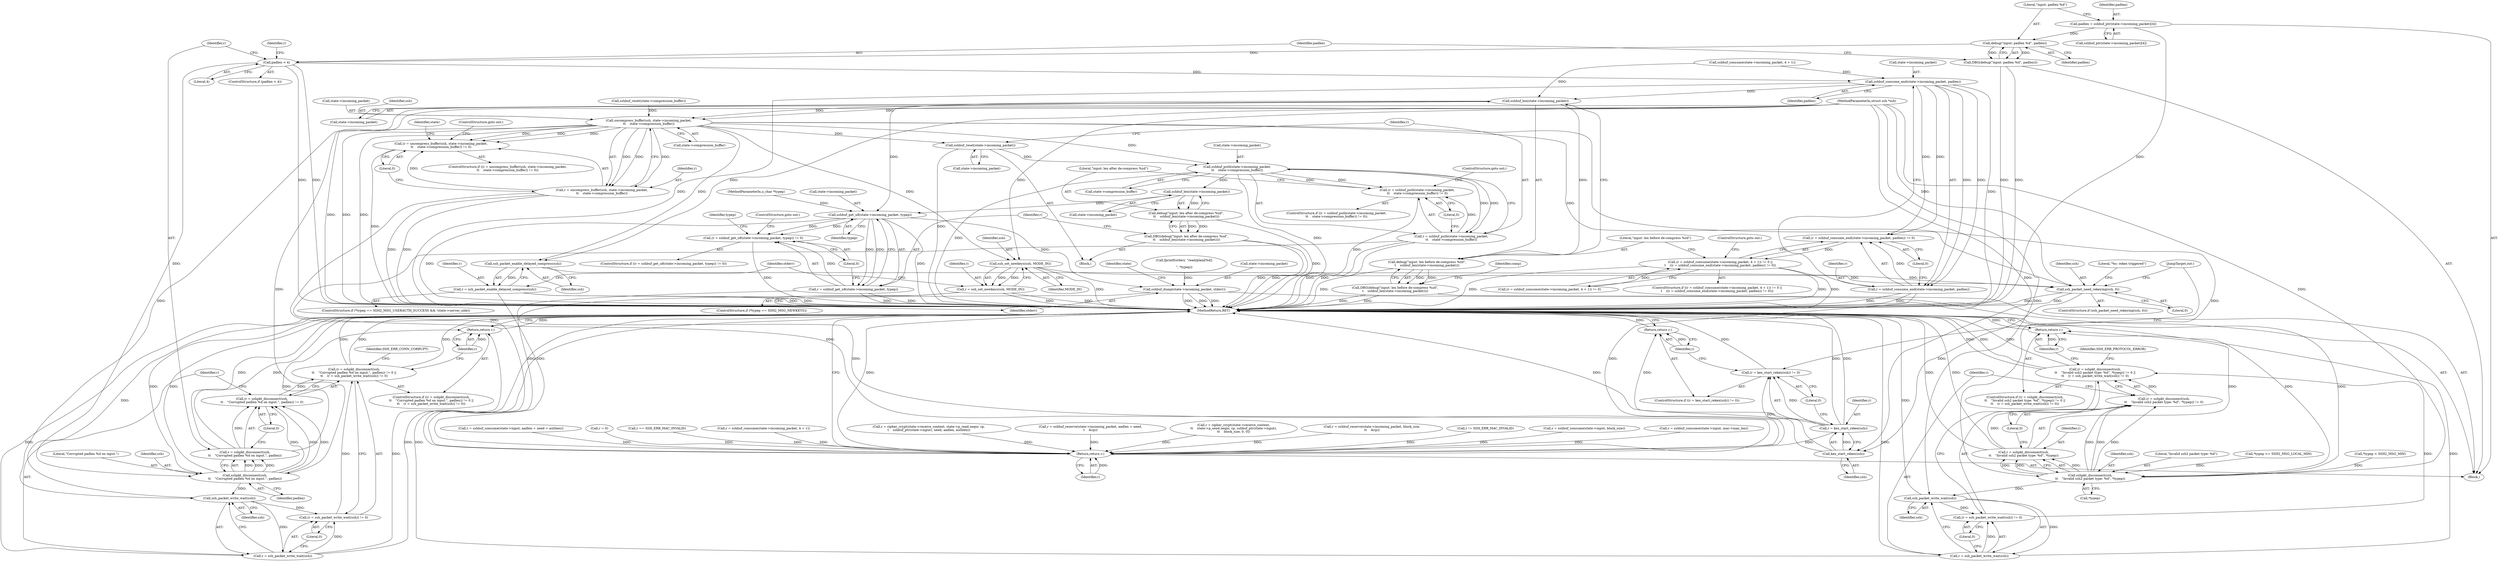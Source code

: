 digraph "1_mindrot_28652bca29046f62c7045e933e6b931de1d16737_0@array" {
"1000776" [label="(Call,padlen = sshbuf_ptr(state->incoming_packet)[4])"];
"1000785" [label="(Call,debug(\"input: padlen %d\", padlen))"];
"1000784" [label="(Call,DBG(debug(\"input: padlen %d\", padlen)))"];
"1000789" [label="(Call,padlen < 4)"];
"1000798" [label="(Call,sshpkt_disconnect(ssh,\n\t\t    \"Corrupted padlen %d on input.\", padlen))"];
"1000795" [label="(Call,(r = sshpkt_disconnect(ssh,\n\t\t    \"Corrupted padlen %d on input.\", padlen)) != 0)"];
"1000794" [label="(Call,(r = sshpkt_disconnect(ssh,\n\t\t    \"Corrupted padlen %d on input.\", padlen)) != 0 ||\n\t\t    (r = ssh_packet_write_wait(ssh)) != 0)"];
"1000796" [label="(Call,r = sshpkt_disconnect(ssh,\n\t\t    \"Corrupted padlen %d on input.\", padlen))"];
"1000809" [label="(Return,return r;)"];
"1000806" [label="(Call,ssh_packet_write_wait(ssh))"];
"1000803" [label="(Call,(r = ssh_packet_write_wait(ssh)) != 0)"];
"1000804" [label="(Call,r = ssh_packet_write_wait(ssh))"];
"1000829" [label="(Call,sshbuf_consume_end(state->incoming_packet, padlen))"];
"1000826" [label="(Call,(r = sshbuf_consume_end(state->incoming_packet, padlen)) != 0)"];
"1000814" [label="(Call,(r = sshbuf_consume(state->incoming_packet, 4 + 1)) != 0 ||\n\t    ((r = sshbuf_consume_end(state->incoming_packet, padlen)) != 0))"];
"1000827" [label="(Call,r = sshbuf_consume_end(state->incoming_packet, padlen))"];
"1001009" [label="(Return,return r;)"];
"1000839" [label="(Call,sshbuf_len(state->incoming_packet))"];
"1000837" [label="(Call,debug(\"input: len before de-compress %zd\",\n\t    sshbuf_len(state->incoming_packet)))"];
"1000836" [label="(Call,DBG(debug(\"input: len before de-compress %zd\",\n\t    sshbuf_len(state->incoming_packet))))"];
"1000858" [label="(Call,uncompress_buffer(ssh, state->incoming_packet,\n\t\t    state->compression_buffer))"];
"1000855" [label="(Call,(r = uncompress_buffer(ssh, state->incoming_packet,\n\t\t    state->compression_buffer)) != 0)"];
"1000856" [label="(Call,r = uncompress_buffer(ssh, state->incoming_packet,\n\t\t    state->compression_buffer))"];
"1000868" [label="(Call,sshbuf_reset(state->incoming_packet))"];
"1000876" [label="(Call,sshbuf_putb(state->incoming_packet,\n\t\t    state->compression_buffer))"];
"1000873" [label="(Call,(r = sshbuf_putb(state->incoming_packet,\n\t\t    state->compression_buffer)) != 0)"];
"1000874" [label="(Call,r = sshbuf_putb(state->incoming_packet,\n\t\t    state->compression_buffer))"];
"1000888" [label="(Call,sshbuf_len(state->incoming_packet))"];
"1000886" [label="(Call,debug(\"input: len after de-compress %zd\",\n\t\t    sshbuf_len(state->incoming_packet)))"];
"1000885" [label="(Call,DBG(debug(\"input: len after de-compress %zd\",\n\t\t    sshbuf_len(state->incoming_packet))))"];
"1000896" [label="(Call,sshbuf_get_u8(state->incoming_packet, typep))"];
"1000893" [label="(Call,(r = sshbuf_get_u8(state->incoming_packet, typep)) != 0)"];
"1000894" [label="(Call,r = sshbuf_get_u8(state->incoming_packet, typep))"];
"1000981" [label="(Call,sshbuf_dump(state->incoming_packet, stderr))"];
"1000927" [label="(Call,sshpkt_disconnect(ssh,\n\t\t    \"Invalid ssh2 packet type: %d\", *typep))"];
"1000924" [label="(Call,(r = sshpkt_disconnect(ssh,\n\t\t    \"Invalid ssh2 packet type: %d\", *typep)) != 0)"];
"1000923" [label="(Call,(r = sshpkt_disconnect(ssh,\n\t\t    \"Invalid ssh2 packet type: %d\", *typep)) != 0 ||\n\t\t    (r = ssh_packet_write_wait(ssh)) != 0)"];
"1000925" [label="(Call,r = sshpkt_disconnect(ssh,\n\t\t    \"Invalid ssh2 packet type: %d\", *typep))"];
"1000939" [label="(Return,return r;)"];
"1000936" [label="(Call,ssh_packet_write_wait(ssh))"];
"1000933" [label="(Call,(r = ssh_packet_write_wait(ssh)) != 0)"];
"1000934" [label="(Call,r = ssh_packet_write_wait(ssh))"];
"1000954" [label="(Call,ssh_set_newkeys(ssh, MODE_IN))"];
"1000952" [label="(Call,r = ssh_set_newkeys(ssh, MODE_IN))"];
"1000992" [label="(Call,ssh_packet_need_rekeying(ssh, 0))"];
"1001003" [label="(Call,kex_start_rekex(ssh))"];
"1001000" [label="(Call,(r = kex_start_rekex(ssh)) != 0)"];
"1001001" [label="(Call,r = kex_start_rekex(ssh))"];
"1001006" [label="(Return,return r;)"];
"1000970" [label="(Call,ssh_packet_enable_delayed_compress(ssh))"];
"1000968" [label="(Call,r = ssh_packet_enable_delayed_compress(ssh))"];
"1000830" [label="(Call,state->incoming_packet)"];
"1000923" [label="(Call,(r = sshpkt_disconnect(ssh,\n\t\t    \"Invalid ssh2 packet type: %d\", *typep)) != 0 ||\n\t\t    (r = ssh_packet_write_wait(ssh)) != 0)"];
"1000799" [label="(Identifier,ssh)"];
"1000913" [label="(Call,*typep < SSH2_MSG_MIN)"];
"1000858" [label="(Call,uncompress_buffer(ssh, state->incoming_packet,\n\t\t    state->compression_buffer))"];
"1000856" [label="(Call,r = uncompress_buffer(ssh, state->incoming_packet,\n\t\t    state->compression_buffer))"];
"1000897" [label="(Call,state->incoming_packet)"];
"1000976" [label="(Call,fprintf(stderr, \"read/plain[%d]:\r\n\", *typep))"];
"1000837" [label="(Call,debug(\"input: len before de-compress %zd\",\n\t    sshbuf_len(state->incoming_packet)))"];
"1000939" [label="(Return,return r;)"];
"1000836" [label="(Call,DBG(debug(\"input: len before de-compress %zd\",\n\t    sshbuf_len(state->incoming_packet))))"];
"1000895" [label="(Identifier,r)"];
"1000435" [label="(Call,r = sshbuf_consume(state->input, block_size))"];
"1000970" [label="(Call,ssh_packet_enable_delayed_compress(ssh))"];
"1000999" [label="(ControlStructure,if ((r = kex_start_rekex(ssh)) != 0))"];
"1000889" [label="(Call,state->incoming_packet)"];
"1000873" [label="(Call,(r = sshbuf_putb(state->incoming_packet,\n\t\t    state->compression_buffer)) != 0)"];
"1000934" [label="(Call,r = ssh_packet_write_wait(ssh))"];
"1000814" [label="(Call,(r = sshbuf_consume(state->incoming_packet, 4 + 1)) != 0 ||\n\t    ((r = sshbuf_consume_end(state->incoming_packet, padlen)) != 0))"];
"1000797" [label="(Identifier,r)"];
"1000776" [label="(Call,padlen = sshbuf_ptr(state->incoming_packet)[4])"];
"1001011" [label="(MethodReturn,RET)"];
"1000786" [label="(Literal,\"input: padlen %d\")"];
"1000992" [label="(Call,ssh_packet_need_rekeying(ssh, 0))"];
"1000700" [label="(Call,r = sshbuf_consume(state->input, mac->mac_len))"];
"1000777" [label="(Identifier,padlen)"];
"1000906" [label="(Identifier,typep)"];
"1000840" [label="(Call,state->incoming_packet)"];
"1000787" [label="(Identifier,padlen)"];
"1000936" [label="(Call,ssh_packet_write_wait(ssh))"];
"1000955" [label="(Identifier,ssh)"];
"1000893" [label="(Call,(r = sshbuf_get_u8(state->incoming_packet, typep)) != 0)"];
"1000614" [label="(Call,r = sshbuf_consume(state->input, aadlen + need + authlen))"];
"1000791" [label="(Literal,4)"];
"1000855" [label="(Call,(r = uncompress_buffer(ssh, state->incoming_packet,\n\t\t    state->compression_buffer)) != 0)"];
"1000883" [label="(Literal,0)"];
"1000982" [label="(Call,state->incoming_packet)"];
"1000788" [label="(ControlStructure,if (padlen < 4))"];
"1001010" [label="(Identifier,r)"];
"1000118" [label="(Block,)"];
"1000803" [label="(Call,(r = ssh_packet_write_wait(ssh)) != 0)"];
"1001006" [label="(Return,return r;)"];
"1000796" [label="(Call,r = sshpkt_disconnect(ssh,\n\t\t    \"Corrupted padlen %d on input.\", padlen))"];
"1000902" [label="(ControlStructure,goto out;)"];
"1000925" [label="(Call,r = sshpkt_disconnect(ssh,\n\t\t    \"Invalid ssh2 packet type: %d\", *typep))"];
"1000793" [label="(ControlStructure,if ((r = sshpkt_disconnect(ssh,\n\t\t    \"Corrupted padlen %d on input.\", padlen)) != 0 ||\n\t\t    (r = ssh_packet_write_wait(ssh)) != 0))"];
"1000790" [label="(Identifier,padlen)"];
"1000801" [label="(Identifier,padlen)"];
"1000784" [label="(Call,DBG(debug(\"input: padlen %d\", padlen)))"];
"1000877" [label="(Call,state->incoming_packet)"];
"1000794" [label="(Call,(r = sshpkt_disconnect(ssh,\n\t\t    \"Corrupted padlen %d on input.\", padlen)) != 0 ||\n\t\t    (r = ssh_packet_write_wait(ssh)) != 0)"];
"1000813" [label="(ControlStructure,if ((r = sshbuf_consume(state->incoming_packet, 4 + 1)) != 0 ||\n\t    ((r = sshbuf_consume_end(state->incoming_packet, padlen)) != 0)))"];
"1000973" [label="(Call,r = 0)"];
"1001004" [label="(Identifier,ssh)"];
"1000981" [label="(Call,sshbuf_dump(state->incoming_packet, stderr))"];
"1000928" [label="(Identifier,ssh)"];
"1000952" [label="(Call,r = ssh_set_newkeys(ssh, MODE_IN))"];
"1000827" [label="(Call,r = sshbuf_consume_end(state->incoming_packet, padlen))"];
"1000568" [label="(Call,r == SSH_ERR_MAC_INVALID)"];
"1000115" [label="(MethodParameterIn,struct ssh *ssh)"];
"1000867" [label="(ControlStructure,goto out;)"];
"1000947" [label="(ControlStructure,if (*typep == SSH2_MSG_NEWKEYS))"];
"1000969" [label="(Identifier,r)"];
"1000818" [label="(Call,sshbuf_consume(state->incoming_packet, 4 + 1))"];
"1000807" [label="(Identifier,ssh)"];
"1000875" [label="(Identifier,r)"];
"1000778" [label="(Call,sshbuf_ptr(state->incoming_packet)[4])"];
"1000880" [label="(Call,state->compression_buffer)"];
"1000808" [label="(Literal,0)"];
"1001008" [label="(JumpTarget,out:)"];
"1000839" [label="(Call,sshbuf_len(state->incoming_packet))"];
"1000869" [label="(Call,state->incoming_packet)"];
"1000116" [label="(MethodParameterIn,u_char *typep)"];
"1000868" [label="(Call,sshbuf_reset(state->incoming_packet))"];
"1000812" [label="(Identifier,SSH_ERR_CONN_CORRUPT)"];
"1000942" [label="(Identifier,SSH_ERR_PROTOCOL_ERROR)"];
"1000991" [label="(ControlStructure,if (ssh_packet_need_rekeying(ssh, 0)))"];
"1000850" [label="(Call,sshbuf_reset(state->compression_buffer))"];
"1000894" [label="(Call,r = sshbuf_get_u8(state->incoming_packet, typep))"];
"1000826" [label="(Call,(r = sshbuf_consume_end(state->incoming_packet, padlen)) != 0)"];
"1000834" [label="(Literal,0)"];
"1001003" [label="(Call,kex_start_rekex(ssh))"];
"1000953" [label="(Identifier,r)"];
"1000795" [label="(Call,(r = sshpkt_disconnect(ssh,\n\t\t    \"Corrupted padlen %d on input.\", padlen)) != 0)"];
"1000985" [label="(Identifier,stderr)"];
"1000885" [label="(Call,DBG(debug(\"input: len after de-compress %zd\",\n\t\t    sshbuf_len(state->incoming_packet))))"];
"1000816" [label="(Call,r = sshbuf_consume(state->incoming_packet, 4 + 1))"];
"1000968" [label="(Call,r = ssh_packet_enable_delayed_compress(ssh))"];
"1000835" [label="(ControlStructure,goto out;)"];
"1000591" [label="(Call,r = cipher_crypt(state->receive_context, state->p_read.seqnr, cp,\n\t    sshbuf_ptr(state->input), need, aadlen, authlen))"];
"1000815" [label="(Call,(r = sshbuf_consume(state->incoming_packet, 4 + 1)) != 0)"];
"1000860" [label="(Call,state->incoming_packet)"];
"1000876" [label="(Call,sshbuf_putb(state->incoming_packet,\n\t\t    state->compression_buffer))"];
"1000805" [label="(Identifier,r)"];
"1000870" [label="(Identifier,state)"];
"1000935" [label="(Identifier,r)"];
"1000988" [label="(Identifier,state)"];
"1000938" [label="(Literal,0)"];
"1001009" [label="(Return,return r;)"];
"1000576" [label="(Call,r = sshbuf_reserve(state->incoming_packet, aadlen + need,\n\t    &cp))"];
"1000809" [label="(Return,return r;)"];
"1000888" [label="(Call,sshbuf_len(state->incoming_packet))"];
"1000804" [label="(Call,r = ssh_packet_write_wait(ssh))"];
"1000802" [label="(Literal,0)"];
"1000930" [label="(Call,*typep)"];
"1001000" [label="(Call,(r = kex_start_rekex(ssh)) != 0)"];
"1000937" [label="(Identifier,ssh)"];
"1000956" [label="(Identifier,MODE_IN)"];
"1000854" [label="(ControlStructure,if ((r = uncompress_buffer(ssh, state->incoming_packet,\n\t\t    state->compression_buffer)) != 0))"];
"1000817" [label="(Identifier,r)"];
"1000929" [label="(Literal,\"Invalid ssh2 packet type: %d\")"];
"1001001" [label="(Call,r = kex_start_rekex(ssh))"];
"1000977" [label="(Identifier,stderr)"];
"1000833" [label="(Identifier,padlen)"];
"1000360" [label="(Call,r = cipher_crypt(state->receive_context,\n\t\t    state->p_send.seqnr, cp, sshbuf_ptr(state->input),\n\t\t    block_size, 0, 0))"];
"1000884" [label="(ControlStructure,goto out;)"];
"1000347" [label="(Call,r = sshbuf_reserve(state->incoming_packet, block_size,\n\t\t    &cp))"];
"1000994" [label="(Literal,0)"];
"1000859" [label="(Identifier,ssh)"];
"1000886" [label="(Call,debug(\"input: len after de-compress %zd\",\n\t\t    sshbuf_len(state->incoming_packet)))"];
"1000866" [label="(Literal,0)"];
"1000872" [label="(ControlStructure,if ((r = sshbuf_putb(state->incoming_packet,\n\t\t    state->compression_buffer)) != 0))"];
"1000924" [label="(Call,(r = sshpkt_disconnect(ssh,\n\t\t    \"Invalid ssh2 packet type: %d\", *typep)) != 0)"];
"1000926" [label="(Identifier,r)"];
"1000933" [label="(Call,(r = ssh_packet_write_wait(ssh)) != 0)"];
"1000849" [label="(Block,)"];
"1000789" [label="(Call,padlen < 4)"];
"1000863" [label="(Call,state->compression_buffer)"];
"1001007" [label="(Identifier,r)"];
"1000874" [label="(Call,r = sshbuf_putb(state->incoming_packet,\n\t\t    state->compression_buffer))"];
"1000845" [label="(Identifier,comp)"];
"1000800" [label="(Literal,\"Corrupted padlen %d on input.\")"];
"1000829" [label="(Call,sshbuf_consume_end(state->incoming_packet, padlen))"];
"1000838" [label="(Literal,\"input: len before de-compress %zd\")"];
"1001005" [label="(Literal,0)"];
"1000810" [label="(Identifier,r)"];
"1000940" [label="(Identifier,r)"];
"1000887" [label="(Literal,\"input: len after de-compress %zd\")"];
"1000798" [label="(Call,sshpkt_disconnect(ssh,\n\t\t    \"Corrupted padlen %d on input.\", padlen))"];
"1000917" [label="(Call,*typep >= SSH2_MSG_LOCAL_MIN)"];
"1000785" [label="(Call,debug(\"input: padlen %d\", padlen))"];
"1000806" [label="(Call,ssh_packet_write_wait(ssh))"];
"1000971" [label="(Identifier,ssh)"];
"1000900" [label="(Identifier,typep)"];
"1000922" [label="(ControlStructure,if ((r = sshpkt_disconnect(ssh,\n\t\t    \"Invalid ssh2 packet type: %d\", *typep)) != 0 ||\n\t\t    (r = ssh_packet_write_wait(ssh)) != 0))"];
"1000993" [label="(Identifier,ssh)"];
"1000997" [label="(Literal,\"%s: rekex triggered\")"];
"1000892" [label="(ControlStructure,if ((r = sshbuf_get_u8(state->incoming_packet, typep)) != 0))"];
"1000828" [label="(Identifier,r)"];
"1000932" [label="(Literal,0)"];
"1001002" [label="(Identifier,r)"];
"1000927" [label="(Call,sshpkt_disconnect(ssh,\n\t\t    \"Invalid ssh2 packet type: %d\", *typep))"];
"1000954" [label="(Call,ssh_set_newkeys(ssh, MODE_IN))"];
"1000958" [label="(ControlStructure,if (*typep == SSH2_MSG_USERAUTH_SUCCESS && !state->server_side))"];
"1000901" [label="(Literal,0)"];
"1000896" [label="(Call,sshbuf_get_u8(state->incoming_packet, typep))"];
"1000666" [label="(Call,r != SSH_ERR_MAC_INVALID)"];
"1000857" [label="(Identifier,r)"];
"1000776" -> "1000118"  [label="AST: "];
"1000776" -> "1000778"  [label="CFG: "];
"1000777" -> "1000776"  [label="AST: "];
"1000778" -> "1000776"  [label="AST: "];
"1000786" -> "1000776"  [label="CFG: "];
"1000776" -> "1001011"  [label="DDG: "];
"1000776" -> "1000785"  [label="DDG: "];
"1000785" -> "1000784"  [label="AST: "];
"1000785" -> "1000787"  [label="CFG: "];
"1000786" -> "1000785"  [label="AST: "];
"1000787" -> "1000785"  [label="AST: "];
"1000784" -> "1000785"  [label="CFG: "];
"1000785" -> "1000784"  [label="DDG: "];
"1000785" -> "1000784"  [label="DDG: "];
"1000785" -> "1000789"  [label="DDG: "];
"1000784" -> "1000118"  [label="AST: "];
"1000790" -> "1000784"  [label="CFG: "];
"1000784" -> "1001011"  [label="DDG: "];
"1000784" -> "1001011"  [label="DDG: "];
"1000789" -> "1000788"  [label="AST: "];
"1000789" -> "1000791"  [label="CFG: "];
"1000790" -> "1000789"  [label="AST: "];
"1000791" -> "1000789"  [label="AST: "];
"1000797" -> "1000789"  [label="CFG: "];
"1000817" -> "1000789"  [label="CFG: "];
"1000789" -> "1001011"  [label="DDG: "];
"1000789" -> "1001011"  [label="DDG: "];
"1000789" -> "1000798"  [label="DDG: "];
"1000789" -> "1000829"  [label="DDG: "];
"1000798" -> "1000796"  [label="AST: "];
"1000798" -> "1000801"  [label="CFG: "];
"1000799" -> "1000798"  [label="AST: "];
"1000800" -> "1000798"  [label="AST: "];
"1000801" -> "1000798"  [label="AST: "];
"1000796" -> "1000798"  [label="CFG: "];
"1000798" -> "1001011"  [label="DDG: "];
"1000798" -> "1001011"  [label="DDG: "];
"1000798" -> "1000795"  [label="DDG: "];
"1000798" -> "1000795"  [label="DDG: "];
"1000798" -> "1000795"  [label="DDG: "];
"1000798" -> "1000796"  [label="DDG: "];
"1000798" -> "1000796"  [label="DDG: "];
"1000798" -> "1000796"  [label="DDG: "];
"1000115" -> "1000798"  [label="DDG: "];
"1000798" -> "1000806"  [label="DDG: "];
"1000795" -> "1000794"  [label="AST: "];
"1000795" -> "1000802"  [label="CFG: "];
"1000796" -> "1000795"  [label="AST: "];
"1000802" -> "1000795"  [label="AST: "];
"1000805" -> "1000795"  [label="CFG: "];
"1000794" -> "1000795"  [label="CFG: "];
"1000795" -> "1000794"  [label="DDG: "];
"1000796" -> "1000795"  [label="DDG: "];
"1000794" -> "1000793"  [label="AST: "];
"1000794" -> "1000803"  [label="CFG: "];
"1000803" -> "1000794"  [label="AST: "];
"1000810" -> "1000794"  [label="CFG: "];
"1000812" -> "1000794"  [label="CFG: "];
"1000794" -> "1001011"  [label="DDG: "];
"1000794" -> "1001011"  [label="DDG: "];
"1000794" -> "1001011"  [label="DDG: "];
"1000803" -> "1000794"  [label="DDG: "];
"1000797" -> "1000796"  [label="AST: "];
"1000802" -> "1000796"  [label="CFG: "];
"1000796" -> "1001011"  [label="DDG: "];
"1000796" -> "1001011"  [label="DDG: "];
"1000796" -> "1000809"  [label="DDG: "];
"1000809" -> "1000793"  [label="AST: "];
"1000809" -> "1000810"  [label="CFG: "];
"1000810" -> "1000809"  [label="AST: "];
"1001011" -> "1000809"  [label="CFG: "];
"1000809" -> "1001011"  [label="DDG: "];
"1000810" -> "1000809"  [label="DDG: "];
"1000804" -> "1000809"  [label="DDG: "];
"1000806" -> "1000804"  [label="AST: "];
"1000806" -> "1000807"  [label="CFG: "];
"1000807" -> "1000806"  [label="AST: "];
"1000804" -> "1000806"  [label="CFG: "];
"1000806" -> "1001011"  [label="DDG: "];
"1000806" -> "1000803"  [label="DDG: "];
"1000806" -> "1000804"  [label="DDG: "];
"1000115" -> "1000806"  [label="DDG: "];
"1000803" -> "1000808"  [label="CFG: "];
"1000804" -> "1000803"  [label="AST: "];
"1000808" -> "1000803"  [label="AST: "];
"1000804" -> "1000803"  [label="DDG: "];
"1000805" -> "1000804"  [label="AST: "];
"1000808" -> "1000804"  [label="CFG: "];
"1000804" -> "1001011"  [label="DDG: "];
"1000804" -> "1001011"  [label="DDG: "];
"1000829" -> "1000827"  [label="AST: "];
"1000829" -> "1000833"  [label="CFG: "];
"1000830" -> "1000829"  [label="AST: "];
"1000833" -> "1000829"  [label="AST: "];
"1000827" -> "1000829"  [label="CFG: "];
"1000829" -> "1001011"  [label="DDG: "];
"1000829" -> "1001011"  [label="DDG: "];
"1000829" -> "1000826"  [label="DDG: "];
"1000829" -> "1000826"  [label="DDG: "];
"1000829" -> "1000827"  [label="DDG: "];
"1000829" -> "1000827"  [label="DDG: "];
"1000818" -> "1000829"  [label="DDG: "];
"1000829" -> "1000839"  [label="DDG: "];
"1000826" -> "1000814"  [label="AST: "];
"1000826" -> "1000834"  [label="CFG: "];
"1000827" -> "1000826"  [label="AST: "];
"1000834" -> "1000826"  [label="AST: "];
"1000814" -> "1000826"  [label="CFG: "];
"1000826" -> "1000814"  [label="DDG: "];
"1000827" -> "1000826"  [label="DDG: "];
"1000814" -> "1000813"  [label="AST: "];
"1000814" -> "1000815"  [label="CFG: "];
"1000815" -> "1000814"  [label="AST: "];
"1000835" -> "1000814"  [label="CFG: "];
"1000838" -> "1000814"  [label="CFG: "];
"1000814" -> "1001011"  [label="DDG: "];
"1000814" -> "1001011"  [label="DDG: "];
"1000814" -> "1001011"  [label="DDG: "];
"1000815" -> "1000814"  [label="DDG: "];
"1000828" -> "1000827"  [label="AST: "];
"1000834" -> "1000827"  [label="CFG: "];
"1000827" -> "1001011"  [label="DDG: "];
"1000827" -> "1001011"  [label="DDG: "];
"1000827" -> "1001009"  [label="DDG: "];
"1001009" -> "1000118"  [label="AST: "];
"1001009" -> "1001010"  [label="CFG: "];
"1001010" -> "1001009"  [label="AST: "];
"1001011" -> "1001009"  [label="CFG: "];
"1001009" -> "1001011"  [label="DDG: "];
"1001010" -> "1001009"  [label="DDG: "];
"1000856" -> "1001009"  [label="DDG: "];
"1000952" -> "1001009"  [label="DDG: "];
"1000568" -> "1001009"  [label="DDG: "];
"1000968" -> "1001009"  [label="DDG: "];
"1000816" -> "1001009"  [label="DDG: "];
"1000614" -> "1001009"  [label="DDG: "];
"1001001" -> "1001009"  [label="DDG: "];
"1000874" -> "1001009"  [label="DDG: "];
"1000666" -> "1001009"  [label="DDG: "];
"1000435" -> "1001009"  [label="DDG: "];
"1000360" -> "1001009"  [label="DDG: "];
"1000576" -> "1001009"  [label="DDG: "];
"1000894" -> "1001009"  [label="DDG: "];
"1000973" -> "1001009"  [label="DDG: "];
"1000700" -> "1001009"  [label="DDG: "];
"1000347" -> "1001009"  [label="DDG: "];
"1000591" -> "1001009"  [label="DDG: "];
"1000839" -> "1000837"  [label="AST: "];
"1000839" -> "1000840"  [label="CFG: "];
"1000840" -> "1000839"  [label="AST: "];
"1000837" -> "1000839"  [label="CFG: "];
"1000839" -> "1000837"  [label="DDG: "];
"1000818" -> "1000839"  [label="DDG: "];
"1000839" -> "1000858"  [label="DDG: "];
"1000839" -> "1000896"  [label="DDG: "];
"1000837" -> "1000836"  [label="AST: "];
"1000838" -> "1000837"  [label="AST: "];
"1000836" -> "1000837"  [label="CFG: "];
"1000837" -> "1001011"  [label="DDG: "];
"1000837" -> "1000836"  [label="DDG: "];
"1000837" -> "1000836"  [label="DDG: "];
"1000836" -> "1000118"  [label="AST: "];
"1000845" -> "1000836"  [label="CFG: "];
"1000836" -> "1001011"  [label="DDG: "];
"1000836" -> "1001011"  [label="DDG: "];
"1000858" -> "1000856"  [label="AST: "];
"1000858" -> "1000863"  [label="CFG: "];
"1000859" -> "1000858"  [label="AST: "];
"1000860" -> "1000858"  [label="AST: "];
"1000863" -> "1000858"  [label="AST: "];
"1000856" -> "1000858"  [label="CFG: "];
"1000858" -> "1001011"  [label="DDG: "];
"1000858" -> "1001011"  [label="DDG: "];
"1000858" -> "1001011"  [label="DDG: "];
"1000858" -> "1000855"  [label="DDG: "];
"1000858" -> "1000855"  [label="DDG: "];
"1000858" -> "1000855"  [label="DDG: "];
"1000858" -> "1000856"  [label="DDG: "];
"1000858" -> "1000856"  [label="DDG: "];
"1000858" -> "1000856"  [label="DDG: "];
"1000115" -> "1000858"  [label="DDG: "];
"1000850" -> "1000858"  [label="DDG: "];
"1000858" -> "1000868"  [label="DDG: "];
"1000858" -> "1000876"  [label="DDG: "];
"1000858" -> "1000927"  [label="DDG: "];
"1000858" -> "1000954"  [label="DDG: "];
"1000858" -> "1000970"  [label="DDG: "];
"1000858" -> "1000992"  [label="DDG: "];
"1000855" -> "1000854"  [label="AST: "];
"1000855" -> "1000866"  [label="CFG: "];
"1000856" -> "1000855"  [label="AST: "];
"1000866" -> "1000855"  [label="AST: "];
"1000867" -> "1000855"  [label="CFG: "];
"1000870" -> "1000855"  [label="CFG: "];
"1000855" -> "1001011"  [label="DDG: "];
"1000856" -> "1000855"  [label="DDG: "];
"1000857" -> "1000856"  [label="AST: "];
"1000866" -> "1000856"  [label="CFG: "];
"1000856" -> "1001011"  [label="DDG: "];
"1000856" -> "1001011"  [label="DDG: "];
"1000868" -> "1000849"  [label="AST: "];
"1000868" -> "1000869"  [label="CFG: "];
"1000869" -> "1000868"  [label="AST: "];
"1000875" -> "1000868"  [label="CFG: "];
"1000868" -> "1001011"  [label="DDG: "];
"1000868" -> "1000876"  [label="DDG: "];
"1000876" -> "1000874"  [label="AST: "];
"1000876" -> "1000880"  [label="CFG: "];
"1000877" -> "1000876"  [label="AST: "];
"1000880" -> "1000876"  [label="AST: "];
"1000874" -> "1000876"  [label="CFG: "];
"1000876" -> "1001011"  [label="DDG: "];
"1000876" -> "1001011"  [label="DDG: "];
"1000876" -> "1000873"  [label="DDG: "];
"1000876" -> "1000873"  [label="DDG: "];
"1000876" -> "1000874"  [label="DDG: "];
"1000876" -> "1000874"  [label="DDG: "];
"1000876" -> "1000888"  [label="DDG: "];
"1000873" -> "1000872"  [label="AST: "];
"1000873" -> "1000883"  [label="CFG: "];
"1000874" -> "1000873"  [label="AST: "];
"1000883" -> "1000873"  [label="AST: "];
"1000884" -> "1000873"  [label="CFG: "];
"1000887" -> "1000873"  [label="CFG: "];
"1000873" -> "1001011"  [label="DDG: "];
"1000874" -> "1000873"  [label="DDG: "];
"1000875" -> "1000874"  [label="AST: "];
"1000883" -> "1000874"  [label="CFG: "];
"1000874" -> "1001011"  [label="DDG: "];
"1000874" -> "1001011"  [label="DDG: "];
"1000888" -> "1000886"  [label="AST: "];
"1000888" -> "1000889"  [label="CFG: "];
"1000889" -> "1000888"  [label="AST: "];
"1000886" -> "1000888"  [label="CFG: "];
"1000888" -> "1000886"  [label="DDG: "];
"1000888" -> "1000896"  [label="DDG: "];
"1000886" -> "1000885"  [label="AST: "];
"1000887" -> "1000886"  [label="AST: "];
"1000885" -> "1000886"  [label="CFG: "];
"1000886" -> "1001011"  [label="DDG: "];
"1000886" -> "1000885"  [label="DDG: "];
"1000886" -> "1000885"  [label="DDG: "];
"1000885" -> "1000849"  [label="AST: "];
"1000895" -> "1000885"  [label="CFG: "];
"1000885" -> "1001011"  [label="DDG: "];
"1000885" -> "1001011"  [label="DDG: "];
"1000896" -> "1000894"  [label="AST: "];
"1000896" -> "1000900"  [label="CFG: "];
"1000897" -> "1000896"  [label="AST: "];
"1000900" -> "1000896"  [label="AST: "];
"1000894" -> "1000896"  [label="CFG: "];
"1000896" -> "1001011"  [label="DDG: "];
"1000896" -> "1001011"  [label="DDG: "];
"1000896" -> "1000893"  [label="DDG: "];
"1000896" -> "1000893"  [label="DDG: "];
"1000896" -> "1000894"  [label="DDG: "];
"1000896" -> "1000894"  [label="DDG: "];
"1000116" -> "1000896"  [label="DDG: "];
"1000896" -> "1000981"  [label="DDG: "];
"1000893" -> "1000892"  [label="AST: "];
"1000893" -> "1000901"  [label="CFG: "];
"1000894" -> "1000893"  [label="AST: "];
"1000901" -> "1000893"  [label="AST: "];
"1000902" -> "1000893"  [label="CFG: "];
"1000906" -> "1000893"  [label="CFG: "];
"1000893" -> "1001011"  [label="DDG: "];
"1000894" -> "1000893"  [label="DDG: "];
"1000895" -> "1000894"  [label="AST: "];
"1000901" -> "1000894"  [label="CFG: "];
"1000894" -> "1001011"  [label="DDG: "];
"1000894" -> "1001011"  [label="DDG: "];
"1000981" -> "1000118"  [label="AST: "];
"1000981" -> "1000985"  [label="CFG: "];
"1000982" -> "1000981"  [label="AST: "];
"1000985" -> "1000981"  [label="AST: "];
"1000988" -> "1000981"  [label="CFG: "];
"1000981" -> "1001011"  [label="DDG: "];
"1000981" -> "1001011"  [label="DDG: "];
"1000981" -> "1001011"  [label="DDG: "];
"1000976" -> "1000981"  [label="DDG: "];
"1000927" -> "1000925"  [label="AST: "];
"1000927" -> "1000930"  [label="CFG: "];
"1000928" -> "1000927"  [label="AST: "];
"1000929" -> "1000927"  [label="AST: "];
"1000930" -> "1000927"  [label="AST: "];
"1000925" -> "1000927"  [label="CFG: "];
"1000927" -> "1001011"  [label="DDG: "];
"1000927" -> "1001011"  [label="DDG: "];
"1000927" -> "1000924"  [label="DDG: "];
"1000927" -> "1000924"  [label="DDG: "];
"1000927" -> "1000924"  [label="DDG: "];
"1000927" -> "1000925"  [label="DDG: "];
"1000927" -> "1000925"  [label="DDG: "];
"1000927" -> "1000925"  [label="DDG: "];
"1000115" -> "1000927"  [label="DDG: "];
"1000917" -> "1000927"  [label="DDG: "];
"1000913" -> "1000927"  [label="DDG: "];
"1000927" -> "1000936"  [label="DDG: "];
"1000924" -> "1000923"  [label="AST: "];
"1000924" -> "1000932"  [label="CFG: "];
"1000925" -> "1000924"  [label="AST: "];
"1000932" -> "1000924"  [label="AST: "];
"1000935" -> "1000924"  [label="CFG: "];
"1000923" -> "1000924"  [label="CFG: "];
"1000924" -> "1000923"  [label="DDG: "];
"1000925" -> "1000924"  [label="DDG: "];
"1000923" -> "1000922"  [label="AST: "];
"1000923" -> "1000933"  [label="CFG: "];
"1000933" -> "1000923"  [label="AST: "];
"1000940" -> "1000923"  [label="CFG: "];
"1000942" -> "1000923"  [label="CFG: "];
"1000923" -> "1001011"  [label="DDG: "];
"1000923" -> "1001011"  [label="DDG: "];
"1000923" -> "1001011"  [label="DDG: "];
"1000933" -> "1000923"  [label="DDG: "];
"1000926" -> "1000925"  [label="AST: "];
"1000932" -> "1000925"  [label="CFG: "];
"1000925" -> "1001011"  [label="DDG: "];
"1000925" -> "1001011"  [label="DDG: "];
"1000925" -> "1000939"  [label="DDG: "];
"1000939" -> "1000922"  [label="AST: "];
"1000939" -> "1000940"  [label="CFG: "];
"1000940" -> "1000939"  [label="AST: "];
"1001011" -> "1000939"  [label="CFG: "];
"1000939" -> "1001011"  [label="DDG: "];
"1000940" -> "1000939"  [label="DDG: "];
"1000934" -> "1000939"  [label="DDG: "];
"1000936" -> "1000934"  [label="AST: "];
"1000936" -> "1000937"  [label="CFG: "];
"1000937" -> "1000936"  [label="AST: "];
"1000934" -> "1000936"  [label="CFG: "];
"1000936" -> "1001011"  [label="DDG: "];
"1000936" -> "1000933"  [label="DDG: "];
"1000936" -> "1000934"  [label="DDG: "];
"1000115" -> "1000936"  [label="DDG: "];
"1000933" -> "1000938"  [label="CFG: "];
"1000934" -> "1000933"  [label="AST: "];
"1000938" -> "1000933"  [label="AST: "];
"1000934" -> "1000933"  [label="DDG: "];
"1000935" -> "1000934"  [label="AST: "];
"1000938" -> "1000934"  [label="CFG: "];
"1000934" -> "1001011"  [label="DDG: "];
"1000934" -> "1001011"  [label="DDG: "];
"1000954" -> "1000952"  [label="AST: "];
"1000954" -> "1000956"  [label="CFG: "];
"1000955" -> "1000954"  [label="AST: "];
"1000956" -> "1000954"  [label="AST: "];
"1000952" -> "1000954"  [label="CFG: "];
"1000954" -> "1001011"  [label="DDG: "];
"1000954" -> "1000952"  [label="DDG: "];
"1000954" -> "1000952"  [label="DDG: "];
"1000115" -> "1000954"  [label="DDG: "];
"1000954" -> "1000992"  [label="DDG: "];
"1000952" -> "1000947"  [label="AST: "];
"1000953" -> "1000952"  [label="AST: "];
"1000977" -> "1000952"  [label="CFG: "];
"1000952" -> "1001011"  [label="DDG: "];
"1000952" -> "1001011"  [label="DDG: "];
"1000992" -> "1000991"  [label="AST: "];
"1000992" -> "1000994"  [label="CFG: "];
"1000993" -> "1000992"  [label="AST: "];
"1000994" -> "1000992"  [label="AST: "];
"1000997" -> "1000992"  [label="CFG: "];
"1001008" -> "1000992"  [label="CFG: "];
"1000992" -> "1001011"  [label="DDG: "];
"1000992" -> "1001011"  [label="DDG: "];
"1000970" -> "1000992"  [label="DDG: "];
"1000115" -> "1000992"  [label="DDG: "];
"1000992" -> "1001003"  [label="DDG: "];
"1001003" -> "1001001"  [label="AST: "];
"1001003" -> "1001004"  [label="CFG: "];
"1001004" -> "1001003"  [label="AST: "];
"1001001" -> "1001003"  [label="CFG: "];
"1001003" -> "1001011"  [label="DDG: "];
"1001003" -> "1001000"  [label="DDG: "];
"1001003" -> "1001001"  [label="DDG: "];
"1000115" -> "1001003"  [label="DDG: "];
"1001000" -> "1000999"  [label="AST: "];
"1001000" -> "1001005"  [label="CFG: "];
"1001001" -> "1001000"  [label="AST: "];
"1001005" -> "1001000"  [label="AST: "];
"1001007" -> "1001000"  [label="CFG: "];
"1001008" -> "1001000"  [label="CFG: "];
"1001000" -> "1001011"  [label="DDG: "];
"1001001" -> "1001000"  [label="DDG: "];
"1001002" -> "1001001"  [label="AST: "];
"1001005" -> "1001001"  [label="CFG: "];
"1001001" -> "1001011"  [label="DDG: "];
"1001001" -> "1001011"  [label="DDG: "];
"1001001" -> "1001006"  [label="DDG: "];
"1001006" -> "1000999"  [label="AST: "];
"1001006" -> "1001007"  [label="CFG: "];
"1001007" -> "1001006"  [label="AST: "];
"1001011" -> "1001006"  [label="CFG: "];
"1001006" -> "1001011"  [label="DDG: "];
"1001007" -> "1001006"  [label="DDG: "];
"1000970" -> "1000968"  [label="AST: "];
"1000970" -> "1000971"  [label="CFG: "];
"1000971" -> "1000970"  [label="AST: "];
"1000968" -> "1000970"  [label="CFG: "];
"1000970" -> "1000968"  [label="DDG: "];
"1000115" -> "1000970"  [label="DDG: "];
"1000968" -> "1000958"  [label="AST: "];
"1000969" -> "1000968"  [label="AST: "];
"1000977" -> "1000968"  [label="CFG: "];
"1000968" -> "1001011"  [label="DDG: "];
"1000968" -> "1001011"  [label="DDG: "];
}
